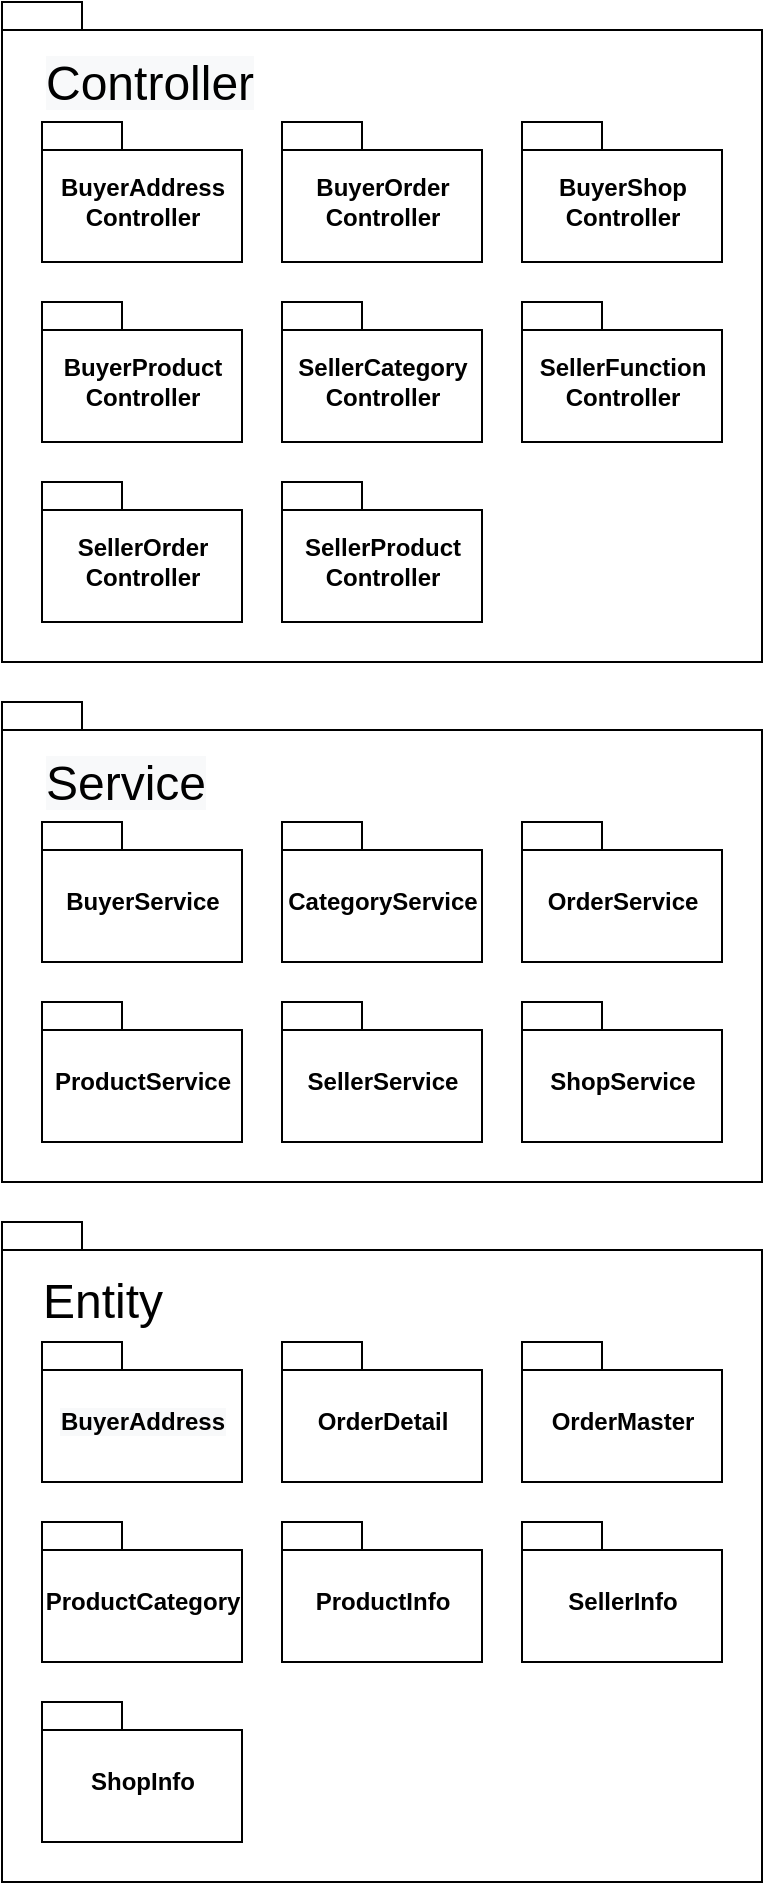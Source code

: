 <mxfile version="16.0.0" type="device"><diagram id="C5RBs43oDa-KdzZeNtuy" name="Page-1"><mxGraphModel dx="1236" dy="737" grid="1" gridSize="10" guides="1" tooltips="1" connect="1" arrows="1" fold="1" page="1" pageScale="1" pageWidth="827" pageHeight="1169" math="0" shadow="0"><root><mxCell id="WIyWlLk6GJQsqaUBKTNV-0"/><mxCell id="WIyWlLk6GJQsqaUBKTNV-1" parent="WIyWlLk6GJQsqaUBKTNV-0"/><mxCell id="XMqY13DlcbO5IXcTgdu4-12" value="" style="shape=folder;fontStyle=1;spacingTop=10;tabWidth=40;tabHeight=14;tabPosition=left;html=1;" vertex="1" parent="WIyWlLk6GJQsqaUBKTNV-1"><mxGeometry x="200" y="1050" width="380" height="240" as="geometry"/></mxCell><mxCell id="XMqY13DlcbO5IXcTgdu4-13" value="BuyerService" style="shape=folder;fontStyle=1;spacingTop=10;tabWidth=40;tabHeight=14;tabPosition=left;html=1;" vertex="1" parent="WIyWlLk6GJQsqaUBKTNV-1"><mxGeometry x="220" y="1110" width="100" height="70" as="geometry"/></mxCell><mxCell id="XMqY13DlcbO5IXcTgdu4-14" value="CategoryService" style="shape=folder;fontStyle=1;spacingTop=10;tabWidth=40;tabHeight=14;tabPosition=left;html=1;" vertex="1" parent="WIyWlLk6GJQsqaUBKTNV-1"><mxGeometry x="340" y="1110" width="100" height="70" as="geometry"/></mxCell><mxCell id="XMqY13DlcbO5IXcTgdu4-15" value="OrderService" style="shape=folder;fontStyle=1;spacingTop=10;tabWidth=40;tabHeight=14;tabPosition=left;html=1;" vertex="1" parent="WIyWlLk6GJQsqaUBKTNV-1"><mxGeometry x="460" y="1110" width="100" height="70" as="geometry"/></mxCell><mxCell id="XMqY13DlcbO5IXcTgdu4-16" value="ProductService" style="shape=folder;fontStyle=1;spacingTop=10;tabWidth=40;tabHeight=14;tabPosition=left;html=1;" vertex="1" parent="WIyWlLk6GJQsqaUBKTNV-1"><mxGeometry x="220" y="1200" width="100" height="70" as="geometry"/></mxCell><mxCell id="XMqY13DlcbO5IXcTgdu4-17" value="SellerService" style="shape=folder;fontStyle=1;spacingTop=10;tabWidth=40;tabHeight=14;tabPosition=left;html=1;" vertex="1" parent="WIyWlLk6GJQsqaUBKTNV-1"><mxGeometry x="340" y="1200" width="100" height="70" as="geometry"/></mxCell><mxCell id="XMqY13DlcbO5IXcTgdu4-18" value="ShopService" style="shape=folder;fontStyle=1;spacingTop=10;tabWidth=40;tabHeight=14;tabPosition=left;html=1;" vertex="1" parent="WIyWlLk6GJQsqaUBKTNV-1"><mxGeometry x="460" y="1200" width="100" height="70" as="geometry"/></mxCell><mxCell id="XMqY13DlcbO5IXcTgdu4-20" value="" style="shape=folder;fontStyle=1;spacingTop=10;tabWidth=40;tabHeight=14;tabPosition=left;html=1;" vertex="1" parent="WIyWlLk6GJQsqaUBKTNV-1"><mxGeometry x="200" y="700" width="380" height="330" as="geometry"/></mxCell><mxCell id="XMqY13DlcbO5IXcTgdu4-21" value="BuyerAddress&lt;br&gt;Controller" style="shape=folder;fontStyle=1;spacingTop=10;tabWidth=40;tabHeight=14;tabPosition=left;html=1;" vertex="1" parent="WIyWlLk6GJQsqaUBKTNV-1"><mxGeometry x="220" y="760" width="100" height="70" as="geometry"/></mxCell><mxCell id="XMqY13DlcbO5IXcTgdu4-22" value="BuyerOrder&lt;br&gt;Controller" style="shape=folder;fontStyle=1;spacingTop=10;tabWidth=40;tabHeight=14;tabPosition=left;html=1;" vertex="1" parent="WIyWlLk6GJQsqaUBKTNV-1"><mxGeometry x="340" y="760" width="100" height="70" as="geometry"/></mxCell><mxCell id="XMqY13DlcbO5IXcTgdu4-23" value="BuyerShop&lt;br&gt;Controller" style="shape=folder;fontStyle=1;spacingTop=10;tabWidth=40;tabHeight=14;tabPosition=left;html=1;" vertex="1" parent="WIyWlLk6GJQsqaUBKTNV-1"><mxGeometry x="460" y="760" width="100" height="70" as="geometry"/></mxCell><mxCell id="XMqY13DlcbO5IXcTgdu4-24" value="BuyerProduct&lt;br&gt;Controller" style="shape=folder;fontStyle=1;spacingTop=10;tabWidth=40;tabHeight=14;tabPosition=left;html=1;" vertex="1" parent="WIyWlLk6GJQsqaUBKTNV-1"><mxGeometry x="220" y="850" width="100" height="70" as="geometry"/></mxCell><mxCell id="XMqY13DlcbO5IXcTgdu4-25" value="SellerOrder&lt;br&gt;Controller" style="shape=folder;fontStyle=1;spacingTop=10;tabWidth=40;tabHeight=14;tabPosition=left;html=1;" vertex="1" parent="WIyWlLk6GJQsqaUBKTNV-1"><mxGeometry x="220" y="940" width="100" height="70" as="geometry"/></mxCell><mxCell id="XMqY13DlcbO5IXcTgdu4-26" value="SellerCategory&lt;br&gt;Controller" style="shape=folder;fontStyle=1;spacingTop=10;tabWidth=40;tabHeight=14;tabPosition=left;html=1;" vertex="1" parent="WIyWlLk6GJQsqaUBKTNV-1"><mxGeometry x="340" y="850" width="100" height="70" as="geometry"/></mxCell><mxCell id="XMqY13DlcbO5IXcTgdu4-27" value="SellerFunction&lt;br&gt;Controller" style="shape=folder;fontStyle=1;spacingTop=10;tabWidth=40;tabHeight=14;tabPosition=left;html=1;" vertex="1" parent="WIyWlLk6GJQsqaUBKTNV-1"><mxGeometry x="460" y="850" width="100" height="70" as="geometry"/></mxCell><mxCell id="XMqY13DlcbO5IXcTgdu4-28" value="SellerProduct&lt;br&gt;Controller" style="shape=folder;fontStyle=1;spacingTop=10;tabWidth=40;tabHeight=14;tabPosition=left;html=1;" vertex="1" parent="WIyWlLk6GJQsqaUBKTNV-1"><mxGeometry x="340" y="940" width="100" height="70" as="geometry"/></mxCell><mxCell id="XMqY13DlcbO5IXcTgdu4-32" value="&lt;span style=&quot;color: rgb(0 , 0 , 0) ; font-family: &amp;#34;helvetica&amp;#34; ; font-size: 24px ; font-style: normal ; font-weight: 400 ; letter-spacing: normal ; text-align: center ; text-indent: 0px ; text-transform: none ; word-spacing: 0px ; background-color: rgb(248 , 249 , 250) ; display: inline ; float: none&quot;&gt;Service&lt;/span&gt;" style="text;whiteSpace=wrap;html=1;fontSize=24;" vertex="1" parent="WIyWlLk6GJQsqaUBKTNV-1"><mxGeometry x="220" y="1070" width="90" height="40" as="geometry"/></mxCell><mxCell id="XMqY13DlcbO5IXcTgdu4-33" value="&lt;span style=&quot;color: rgb(0 , 0 , 0) ; font-family: &amp;#34;helvetica&amp;#34; ; font-size: 24px ; font-style: normal ; font-weight: 400 ; letter-spacing: normal ; text-align: center ; text-indent: 0px ; text-transform: none ; word-spacing: 0px ; background-color: rgb(248 , 249 , 250) ; display: inline ; float: none&quot;&gt;Controller&lt;/span&gt;" style="text;whiteSpace=wrap;html=1;fontSize=24;" vertex="1" parent="WIyWlLk6GJQsqaUBKTNV-1"><mxGeometry x="220" y="720" width="90" height="40" as="geometry"/></mxCell><mxCell id="XMqY13DlcbO5IXcTgdu4-34" value="" style="shape=folder;fontStyle=1;spacingTop=10;tabWidth=40;tabHeight=14;tabPosition=left;html=1;" vertex="1" parent="WIyWlLk6GJQsqaUBKTNV-1"><mxGeometry x="200" y="1310" width="380" height="330" as="geometry"/></mxCell><mxCell id="XMqY13DlcbO5IXcTgdu4-35" value="&#10;&#10;&lt;span style=&quot;color: rgb(0, 0, 0); font-family: helvetica; font-size: 12px; font-style: normal; font-weight: 700; letter-spacing: normal; text-align: center; text-indent: 0px; text-transform: none; word-spacing: 0px; background-color: rgb(248, 249, 250); display: inline; float: none;&quot;&gt;BuyerAddress&lt;/span&gt;&#10;&#10;" style="shape=folder;fontStyle=1;spacingTop=10;tabWidth=40;tabHeight=14;tabPosition=left;html=1;" vertex="1" parent="WIyWlLk6GJQsqaUBKTNV-1"><mxGeometry x="220" y="1370" width="100" height="70" as="geometry"/></mxCell><mxCell id="XMqY13DlcbO5IXcTgdu4-36" value="OrderDetail" style="shape=folder;fontStyle=1;spacingTop=10;tabWidth=40;tabHeight=14;tabPosition=left;html=1;" vertex="1" parent="WIyWlLk6GJQsqaUBKTNV-1"><mxGeometry x="340" y="1370" width="100" height="70" as="geometry"/></mxCell><mxCell id="XMqY13DlcbO5IXcTgdu4-37" value="OrderMaster" style="shape=folder;fontStyle=1;spacingTop=10;tabWidth=40;tabHeight=14;tabPosition=left;html=1;" vertex="1" parent="WIyWlLk6GJQsqaUBKTNV-1"><mxGeometry x="460" y="1370" width="100" height="70" as="geometry"/></mxCell><mxCell id="XMqY13DlcbO5IXcTgdu4-38" value="ProductCategory" style="shape=folder;fontStyle=1;spacingTop=10;tabWidth=40;tabHeight=14;tabPosition=left;html=1;" vertex="1" parent="WIyWlLk6GJQsqaUBKTNV-1"><mxGeometry x="220" y="1460" width="100" height="70" as="geometry"/></mxCell><mxCell id="XMqY13DlcbO5IXcTgdu4-39" value="ProductInfo" style="shape=folder;fontStyle=1;spacingTop=10;tabWidth=40;tabHeight=14;tabPosition=left;html=1;" vertex="1" parent="WIyWlLk6GJQsqaUBKTNV-1"><mxGeometry x="340" y="1460" width="100" height="70" as="geometry"/></mxCell><mxCell id="XMqY13DlcbO5IXcTgdu4-40" value="SellerInfo" style="shape=folder;fontStyle=1;spacingTop=10;tabWidth=40;tabHeight=14;tabPosition=left;html=1;" vertex="1" parent="WIyWlLk6GJQsqaUBKTNV-1"><mxGeometry x="460" y="1460" width="100" height="70" as="geometry"/></mxCell><mxCell id="XMqY13DlcbO5IXcTgdu4-41" value="ShopInfo" style="shape=folder;fontStyle=1;spacingTop=10;tabWidth=40;tabHeight=14;tabPosition=left;html=1;" vertex="1" parent="WIyWlLk6GJQsqaUBKTNV-1"><mxGeometry x="220" y="1550" width="100" height="70" as="geometry"/></mxCell><mxCell id="XMqY13DlcbO5IXcTgdu4-42" value="&lt;font style=&quot;font-size: 24px&quot;&gt;Entity&lt;/font&gt;" style="text;html=1;align=center;verticalAlign=middle;resizable=0;points=[];autosize=1;strokeColor=none;fillColor=none;" vertex="1" parent="WIyWlLk6GJQsqaUBKTNV-1"><mxGeometry x="210" y="1340" width="80" height="20" as="geometry"/></mxCell></root></mxGraphModel></diagram></mxfile>